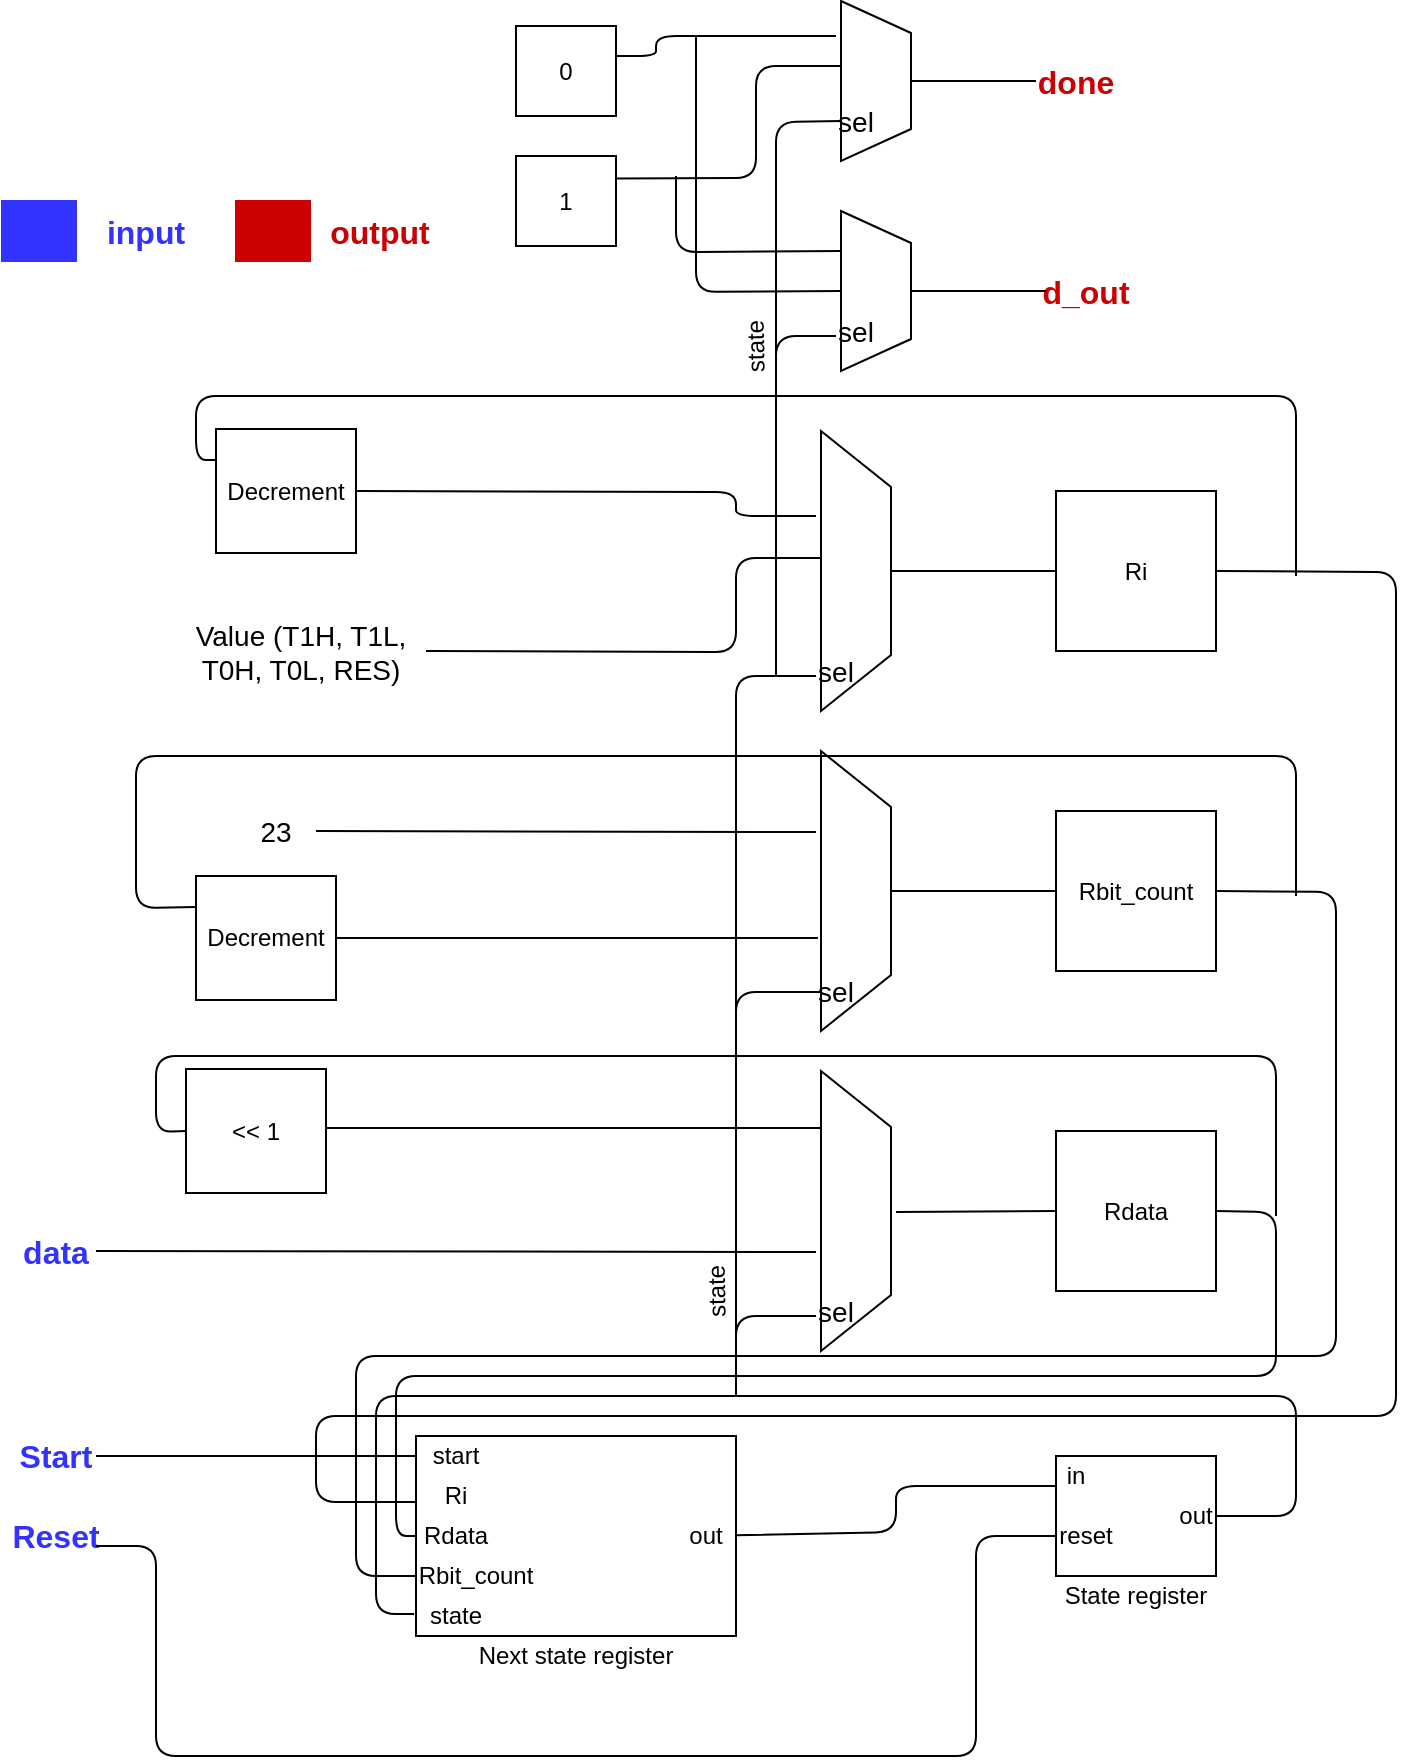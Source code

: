 <mxfile version="12.3.2" type="device" pages="1"><diagram id="Ftmi7BkvQv1vCo7eZjnh" name="Page-1"><mxGraphModel dx="1086" dy="806" grid="1" gridSize="10" guides="1" tooltips="1" connect="1" arrows="1" fold="1" page="1" pageScale="1" pageWidth="850" pageHeight="1100" math="0" shadow="0"><root><mxCell id="0"/><mxCell id="1" parent="0"/><mxCell id="9FeoC755FoUTf2JG3c3M-1" value="Rbit_count" style="rounded=0;whiteSpace=wrap;html=1;" parent="1" vertex="1"><mxGeometry x="560" y="467.5" width="80" height="80" as="geometry"/></mxCell><mxCell id="9FeoC755FoUTf2JG3c3M-2" value="Rdata" style="rounded=0;whiteSpace=wrap;html=1;" parent="1" vertex="1"><mxGeometry x="560" y="627.5" width="80" height="80" as="geometry"/></mxCell><mxCell id="9FeoC755FoUTf2JG3c3M-3" value="Ri" style="rounded=0;whiteSpace=wrap;html=1;" parent="1" vertex="1"><mxGeometry x="560" y="307.5" width="80" height="80" as="geometry"/></mxCell><mxCell id="9FeoC755FoUTf2JG3c3M-4" value="" style="rounded=0;whiteSpace=wrap;html=1;" parent="1" vertex="1"><mxGeometry x="240" y="780" width="160" height="100" as="geometry"/></mxCell><mxCell id="9FeoC755FoUTf2JG3c3M-5" value="Next state register" style="text;html=1;strokeColor=none;fillColor=none;align=center;verticalAlign=middle;whiteSpace=wrap;rounded=0;" parent="1" vertex="1"><mxGeometry x="270" y="880" width="100" height="20" as="geometry"/></mxCell><mxCell id="9FeoC755FoUTf2JG3c3M-6" value="" style="rounded=0;whiteSpace=wrap;html=1;" parent="1" vertex="1"><mxGeometry x="560" y="790" width="80" height="60" as="geometry"/></mxCell><mxCell id="9FeoC755FoUTf2JG3c3M-7" value="State register" style="text;html=1;strokeColor=none;fillColor=none;align=center;verticalAlign=middle;whiteSpace=wrap;rounded=0;" parent="1" vertex="1"><mxGeometry x="550" y="850" width="100" height="20" as="geometry"/></mxCell><mxCell id="9FeoC755FoUTf2JG3c3M-8" value="&lt;font style=&quot;font-size: 16px&quot; color=&quot;#3333ff&quot;&gt;&lt;b&gt;Start&lt;/b&gt;&lt;/font&gt;" style="text;html=1;strokeColor=none;fillColor=none;align=center;verticalAlign=middle;whiteSpace=wrap;rounded=0;" parent="1" vertex="1"><mxGeometry x="40" y="780" width="40" height="20" as="geometry"/></mxCell><mxCell id="9FeoC755FoUTf2JG3c3M-9" value="&lt;font style=&quot;font-size: 16px&quot; color=&quot;#3333ff&quot;&gt;&lt;b&gt;Reset&lt;/b&gt;&lt;/font&gt;" style="text;html=1;strokeColor=none;fillColor=none;align=center;verticalAlign=middle;whiteSpace=wrap;rounded=0;" parent="1" vertex="1"><mxGeometry x="40" y="820" width="40" height="20" as="geometry"/></mxCell><mxCell id="9FeoC755FoUTf2JG3c3M-11" value="" style="shape=trapezoid;perimeter=trapezoidPerimeter;whiteSpace=wrap;html=1;rotation=90;" parent="1" vertex="1"><mxGeometry x="390" y="330" width="140" height="35" as="geometry"/></mxCell><mxCell id="9FeoC755FoUTf2JG3c3M-13" value="" style="shape=trapezoid;perimeter=trapezoidPerimeter;whiteSpace=wrap;html=1;rotation=90;" parent="1" vertex="1"><mxGeometry x="390" y="490" width="140" height="35" as="geometry"/></mxCell><mxCell id="9FeoC755FoUTf2JG3c3M-14" value="" style="shape=trapezoid;perimeter=trapezoidPerimeter;whiteSpace=wrap;html=1;rotation=90;" parent="1" vertex="1"><mxGeometry x="390" y="650" width="140" height="35" as="geometry"/></mxCell><mxCell id="9FeoC755FoUTf2JG3c3M-15" value="&amp;lt;&amp;lt; 1" style="rounded=0;whiteSpace=wrap;html=1;" parent="1" vertex="1"><mxGeometry x="125" y="596.5" width="70" height="62" as="geometry"/></mxCell><mxCell id="9FeoC755FoUTf2JG3c3M-16" value="Decrement" style="rounded=0;whiteSpace=wrap;html=1;" parent="1" vertex="1"><mxGeometry x="140" y="276.5" width="70" height="62" as="geometry"/></mxCell><mxCell id="9FeoC755FoUTf2JG3c3M-18" value="Value (T1H, T1L, T0H, T0L, RES)" style="text;html=1;strokeColor=none;fillColor=none;align=center;verticalAlign=middle;whiteSpace=wrap;rounded=0;fontSize=14;" parent="1" vertex="1"><mxGeometry x="120" y="361" width="125" height="53" as="geometry"/></mxCell><mxCell id="9FeoC755FoUTf2JG3c3M-19" value="start" style="text;html=1;strokeColor=none;fillColor=none;align=center;verticalAlign=middle;whiteSpace=wrap;rounded=0;" parent="1" vertex="1"><mxGeometry x="240" y="780" width="40" height="20" as="geometry"/></mxCell><mxCell id="9FeoC755FoUTf2JG3c3M-20" value="Ri" style="text;html=1;strokeColor=none;fillColor=none;align=center;verticalAlign=middle;whiteSpace=wrap;rounded=0;" parent="1" vertex="1"><mxGeometry x="250" y="800" width="20" height="20" as="geometry"/></mxCell><mxCell id="9FeoC755FoUTf2JG3c3M-22" value="Rdata" style="text;html=1;strokeColor=none;fillColor=none;align=center;verticalAlign=middle;whiteSpace=wrap;rounded=0;" parent="1" vertex="1"><mxGeometry x="245" y="820" width="30" height="20" as="geometry"/></mxCell><mxCell id="9FeoC755FoUTf2JG3c3M-23" value="Rbit_count" style="text;html=1;strokeColor=none;fillColor=none;align=center;verticalAlign=middle;whiteSpace=wrap;rounded=0;" parent="1" vertex="1"><mxGeometry x="240" y="840" width="60" height="20" as="geometry"/></mxCell><mxCell id="9FeoC755FoUTf2JG3c3M-24" value="out" style="text;html=1;strokeColor=none;fillColor=none;align=center;verticalAlign=middle;whiteSpace=wrap;rounded=0;" parent="1" vertex="1"><mxGeometry x="370" y="820" width="30" height="20" as="geometry"/></mxCell><mxCell id="9FeoC755FoUTf2JG3c3M-25" value="" style="endArrow=none;html=1;entryX=0;entryY=0.25;entryDx=0;entryDy=0;" parent="1" source="9FeoC755FoUTf2JG3c3M-24" target="9FeoC755FoUTf2JG3c3M-6" edge="1"><mxGeometry width="50" height="50" relative="1" as="geometry"><mxPoint x="500" y="940" as="sourcePoint"/><mxPoint x="550" y="890" as="targetPoint"/><Array as="points"><mxPoint x="480" y="828"/><mxPoint x="480" y="805"/></Array></mxGeometry></mxCell><mxCell id="9FeoC755FoUTf2JG3c3M-26" value="in" style="text;html=1;strokeColor=none;fillColor=none;align=center;verticalAlign=middle;whiteSpace=wrap;rounded=0;" parent="1" vertex="1"><mxGeometry x="560" y="790" width="20" height="20" as="geometry"/></mxCell><mxCell id="9FeoC755FoUTf2JG3c3M-28" value="" style="endArrow=none;html=1;exitX=1;exitY=0.75;exitDx=0;exitDy=0;entryX=0;entryY=0.5;entryDx=0;entryDy=0;" parent="1" source="9FeoC755FoUTf2JG3c3M-9" target="9FeoC755FoUTf2JG3c3M-29" edge="1"><mxGeometry width="50" height="50" relative="1" as="geometry"><mxPoint x="200" y="1000" as="sourcePoint"/><mxPoint x="250" y="950" as="targetPoint"/><Array as="points"><mxPoint x="110" y="835"/><mxPoint x="110" y="940"/><mxPoint x="520" y="940"/><mxPoint x="520" y="830"/></Array></mxGeometry></mxCell><mxCell id="9FeoC755FoUTf2JG3c3M-29" value="reset" style="text;html=1;strokeColor=none;fillColor=none;align=center;verticalAlign=middle;whiteSpace=wrap;rounded=0;" parent="1" vertex="1"><mxGeometry x="560" y="820" width="30" height="20" as="geometry"/></mxCell><mxCell id="9FeoC755FoUTf2JG3c3M-30" value="state" style="text;html=1;strokeColor=none;fillColor=none;align=center;verticalAlign=middle;whiteSpace=wrap;rounded=0;" parent="1" vertex="1"><mxGeometry x="245" y="860" width="30" height="20" as="geometry"/></mxCell><mxCell id="9FeoC755FoUTf2JG3c3M-31" value="" style="endArrow=none;html=1;exitX=1;exitY=0.5;exitDx=0;exitDy=0;entryX=-0.006;entryY=0.89;entryDx=0;entryDy=0;entryPerimeter=0;" parent="1" source="9FeoC755FoUTf2JG3c3M-32" target="9FeoC755FoUTf2JG3c3M-4" edge="1"><mxGeometry width="50" height="50" relative="1" as="geometry"><mxPoint x="680" y="890" as="sourcePoint"/><mxPoint x="740" y="910" as="targetPoint"/><Array as="points"><mxPoint x="680" y="820"/><mxPoint x="680" y="760"/><mxPoint x="220" y="760"/><mxPoint x="220" y="869"/></Array></mxGeometry></mxCell><mxCell id="9FeoC755FoUTf2JG3c3M-32" value="out" style="text;html=1;strokeColor=none;fillColor=none;align=center;verticalAlign=middle;whiteSpace=wrap;rounded=0;" parent="1" vertex="1"><mxGeometry x="620" y="810" width="20" height="20" as="geometry"/></mxCell><mxCell id="9FeoC755FoUTf2JG3c3M-33" value="" style="endArrow=none;html=1;" parent="1" edge="1"><mxGeometry width="50" height="50" relative="1" as="geometry"><mxPoint x="400" y="760" as="sourcePoint"/><mxPoint x="440" y="720" as="targetPoint"/><Array as="points"><mxPoint x="400" y="720"/></Array></mxGeometry></mxCell><mxCell id="9FeoC755FoUTf2JG3c3M-34" value="" style="endArrow=none;html=1;entryX=0.861;entryY=1.014;entryDx=0;entryDy=0;entryPerimeter=0;" parent="1" target="9FeoC755FoUTf2JG3c3M-13" edge="1"><mxGeometry width="50" height="50" relative="1" as="geometry"><mxPoint x="400" y="730" as="sourcePoint"/><mxPoint x="800" y="670" as="targetPoint"/><Array as="points"><mxPoint x="400" y="558"/></Array></mxGeometry></mxCell><mxCell id="9FeoC755FoUTf2JG3c3M-35" value="" style="endArrow=none;html=1;exitX=0.875;exitY=1.071;exitDx=0;exitDy=0;exitPerimeter=0;" parent="1" source="9FeoC755FoUTf2JG3c3M-11" edge="1"><mxGeometry width="50" height="50" relative="1" as="geometry"><mxPoint x="280" y="700" as="sourcePoint"/><mxPoint x="400" y="570" as="targetPoint"/><Array as="points"><mxPoint x="400" y="400"/></Array></mxGeometry></mxCell><mxCell id="9FeoC755FoUTf2JG3c3M-36" value="" style="endArrow=none;html=1;exitX=1;exitY=0.5;exitDx=0;exitDy=0;entryX=0;entryY=0.5;entryDx=0;entryDy=0;" parent="1" source="9FeoC755FoUTf2JG3c3M-2" target="9FeoC755FoUTf2JG3c3M-4" edge="1"><mxGeometry width="50" height="50" relative="1" as="geometry"><mxPoint x="760" y="750" as="sourcePoint"/><mxPoint x="810" y="700" as="targetPoint"/><Array as="points"><mxPoint x="670" y="668"/><mxPoint x="670" y="750"/><mxPoint x="230" y="750"/><mxPoint x="230" y="830"/></Array></mxGeometry></mxCell><mxCell id="9FeoC755FoUTf2JG3c3M-37" value="" style="endArrow=none;html=1;exitX=1;exitY=0.5;exitDx=0;exitDy=0;entryX=0;entryY=0.5;entryDx=0;entryDy=0;" parent="1" source="9FeoC755FoUTf2JG3c3M-1" target="9FeoC755FoUTf2JG3c3M-23" edge="1"><mxGeometry width="50" height="50" relative="1" as="geometry"><mxPoint x="720" y="600" as="sourcePoint"/><mxPoint x="770" y="550" as="targetPoint"/><Array as="points"><mxPoint x="700" y="508"/><mxPoint x="700" y="740"/><mxPoint x="210" y="740"/><mxPoint x="210" y="850"/><mxPoint x="230" y="850"/></Array></mxGeometry></mxCell><mxCell id="9FeoC755FoUTf2JG3c3M-38" value="" style="endArrow=none;html=1;exitX=1;exitY=0.5;exitDx=0;exitDy=0;entryX=0;entryY=0.33;entryDx=0;entryDy=0;entryPerimeter=0;" parent="1" source="9FeoC755FoUTf2JG3c3M-3" target="9FeoC755FoUTf2JG3c3M-4" edge="1"><mxGeometry width="50" height="50" relative="1" as="geometry"><mxPoint x="310" y="680" as="sourcePoint"/><mxPoint x="360" y="630" as="targetPoint"/><Array as="points"><mxPoint x="730" y="348"/><mxPoint x="730" y="770"/><mxPoint x="190" y="770"/><mxPoint x="190" y="813"/></Array></mxGeometry></mxCell><mxCell id="9FeoC755FoUTf2JG3c3M-40" value="" style="endArrow=none;html=1;entryX=0.204;entryY=0.986;entryDx=0;entryDy=0;entryPerimeter=0;" parent="1" target="9FeoC755FoUTf2JG3c3M-14" edge="1"><mxGeometry width="50" height="50" relative="1" as="geometry"><mxPoint x="195" y="626" as="sourcePoint"/><mxPoint x="260" y="510" as="targetPoint"/><Array as="points"><mxPoint x="240" y="626"/></Array></mxGeometry></mxCell><mxCell id="9FeoC755FoUTf2JG3c3M-41" value="" style="endArrow=none;html=1;exitX=0;exitY=0.5;exitDx=0;exitDy=0;" parent="1" source="9FeoC755FoUTf2JG3c3M-2" edge="1"><mxGeometry width="50" height="50" relative="1" as="geometry"><mxPoint x="150" y="730" as="sourcePoint"/><mxPoint x="480" y="668" as="targetPoint"/></mxGeometry></mxCell><mxCell id="9FeoC755FoUTf2JG3c3M-42" value="" style="endArrow=none;html=1;exitX=0;exitY=0.5;exitDx=0;exitDy=0;entryX=0.5;entryY=0;entryDx=0;entryDy=0;" parent="1" source="9FeoC755FoUTf2JG3c3M-1" target="9FeoC755FoUTf2JG3c3M-13" edge="1"><mxGeometry width="50" height="50" relative="1" as="geometry"><mxPoint x="230" y="720" as="sourcePoint"/><mxPoint x="280" y="670" as="targetPoint"/></mxGeometry></mxCell><mxCell id="9FeoC755FoUTf2JG3c3M-43" value="" style="endArrow=none;html=1;exitX=0;exitY=0.5;exitDx=0;exitDy=0;entryX=0.5;entryY=0;entryDx=0;entryDy=0;" parent="1" source="9FeoC755FoUTf2JG3c3M-3" target="9FeoC755FoUTf2JG3c3M-11" edge="1"><mxGeometry width="50" height="50" relative="1" as="geometry"><mxPoint x="330" y="350" as="sourcePoint"/><mxPoint x="380" y="300" as="targetPoint"/></mxGeometry></mxCell><mxCell id="9FeoC755FoUTf2JG3c3M-44" value="" style="endArrow=none;html=1;exitX=0;exitY=0.5;exitDx=0;exitDy=0;entryX=1;entryY=0.5;entryDx=0;entryDy=0;" parent="1" source="9FeoC755FoUTf2JG3c3M-19" target="9FeoC755FoUTf2JG3c3M-8" edge="1"><mxGeometry width="50" height="50" relative="1" as="geometry"><mxPoint x="120" y="830" as="sourcePoint"/><mxPoint x="170" y="780" as="targetPoint"/></mxGeometry></mxCell><mxCell id="9FeoC755FoUTf2JG3c3M-45" value="state" style="text;html=1;strokeColor=none;fillColor=none;align=center;verticalAlign=middle;whiteSpace=wrap;rounded=0;rotation=-91;" parent="1" vertex="1"><mxGeometry x="370" y="697.5" width="40" height="20" as="geometry"/></mxCell><mxCell id="9FeoC755FoUTf2JG3c3M-46" value="&lt;font style=&quot;font-size: 16px&quot; color=&quot;#3333ff&quot;&gt;&lt;b&gt;data&lt;/b&gt;&lt;/font&gt;" style="text;html=1;strokeColor=none;fillColor=none;align=center;verticalAlign=middle;whiteSpace=wrap;rounded=0;" parent="1" vertex="1"><mxGeometry x="40" y="677.5" width="40" height="20" as="geometry"/></mxCell><mxCell id="9FeoC755FoUTf2JG3c3M-47" value="&lt;font style=&quot;font-size: 16px&quot; color=&quot;#cc0000&quot;&gt;&lt;b&gt;done&lt;/b&gt;&lt;/font&gt;" style="text;html=1;strokeColor=none;fillColor=none;align=center;verticalAlign=middle;whiteSpace=wrap;rounded=0;" parent="1" vertex="1"><mxGeometry x="550" y="92.5" width="40" height="20" as="geometry"/></mxCell><mxCell id="9FeoC755FoUTf2JG3c3M-48" value="&lt;font style=&quot;font-size: 16px&quot; color=&quot;#cc0000&quot;&gt;&lt;b&gt;d_out&lt;/b&gt;&lt;/font&gt;" style="text;html=1;strokeColor=none;fillColor=none;align=center;verticalAlign=middle;whiteSpace=wrap;rounded=0;" parent="1" vertex="1"><mxGeometry x="555" y="197.5" width="40" height="20" as="geometry"/></mxCell><mxCell id="9FeoC755FoUTf2JG3c3M-49" value="" style="endArrow=none;html=1;fontSize=14;exitX=1;exitY=0.5;exitDx=0;exitDy=0;" parent="1" source="9FeoC755FoUTf2JG3c3M-16" edge="1"><mxGeometry width="50" height="50" relative="1" as="geometry"><mxPoint x="270" y="280" as="sourcePoint"/><mxPoint x="440" y="320" as="targetPoint"/><Array as="points"><mxPoint x="400" y="308"/><mxPoint x="400" y="320"/></Array></mxGeometry></mxCell><mxCell id="9FeoC755FoUTf2JG3c3M-50" value="" style="endArrow=none;html=1;fontSize=14;exitX=1;exitY=0.5;exitDx=0;exitDy=0;entryX=0.454;entryY=0.986;entryDx=0;entryDy=0;entryPerimeter=0;" parent="1" source="9FeoC755FoUTf2JG3c3M-18" target="9FeoC755FoUTf2JG3c3M-11" edge="1"><mxGeometry width="50" height="50" relative="1" as="geometry"><mxPoint x="300" y="490" as="sourcePoint"/><mxPoint x="350" y="440" as="targetPoint"/><Array as="points"><mxPoint x="400" y="388"/><mxPoint x="400" y="341"/></Array></mxGeometry></mxCell><mxCell id="9FeoC755FoUTf2JG3c3M-51" value="23" style="text;html=1;strokeColor=none;fillColor=none;align=center;verticalAlign=middle;whiteSpace=wrap;rounded=0;fontSize=14;" parent="1" vertex="1"><mxGeometry x="150" y="467.5" width="40" height="20" as="geometry"/></mxCell><mxCell id="9FeoC755FoUTf2JG3c3M-52" value="" style="endArrow=none;html=1;fontSize=14;exitX=1;exitY=0.5;exitDx=0;exitDy=0;" parent="1" source="9FeoC755FoUTf2JG3c3M-51" edge="1"><mxGeometry width="50" height="50" relative="1" as="geometry"><mxPoint x="220" y="560" as="sourcePoint"/><mxPoint x="440" y="478" as="targetPoint"/></mxGeometry></mxCell><mxCell id="9FeoC755FoUTf2JG3c3M-54" value="Decrement" style="rounded=0;whiteSpace=wrap;html=1;" parent="1" vertex="1"><mxGeometry x="130" y="500" width="70" height="62" as="geometry"/></mxCell><mxCell id="9FeoC755FoUTf2JG3c3M-55" value="" style="endArrow=none;html=1;fontSize=14;entryX=0;entryY=0.25;entryDx=0;entryDy=0;" parent="1" target="9FeoC755FoUTf2JG3c3M-16" edge="1"><mxGeometry width="50" height="50" relative="1" as="geometry"><mxPoint x="680" y="350" as="sourcePoint"/><mxPoint x="100" y="490" as="targetPoint"/><Array as="points"><mxPoint x="680" y="260"/><mxPoint x="130" y="260"/><mxPoint x="130" y="292"/></Array></mxGeometry></mxCell><mxCell id="9FeoC755FoUTf2JG3c3M-56" value="" style="endArrow=none;html=1;fontSize=14;entryX=0;entryY=0.5;entryDx=0;entryDy=0;" parent="1" target="9FeoC755FoUTf2JG3c3M-15" edge="1"><mxGeometry width="50" height="50" relative="1" as="geometry"><mxPoint x="670" y="670" as="sourcePoint"/><mxPoint x="100" y="630" as="targetPoint"/><Array as="points"><mxPoint x="670" y="590"/><mxPoint x="110" y="590"/><mxPoint x="110" y="628"/></Array></mxGeometry></mxCell><mxCell id="9FeoC755FoUTf2JG3c3M-57" value="" style="endArrow=none;html=1;fontSize=14;entryX=0;entryY=0.25;entryDx=0;entryDy=0;" parent="1" target="9FeoC755FoUTf2JG3c3M-54" edge="1"><mxGeometry width="50" height="50" relative="1" as="geometry"><mxPoint x="680" y="510" as="sourcePoint"/><mxPoint x="100" y="480" as="targetPoint"/><Array as="points"><mxPoint x="680" y="440"/><mxPoint x="100" y="440"/><mxPoint x="100" y="516"/></Array></mxGeometry></mxCell><mxCell id="9FeoC755FoUTf2JG3c3M-58" value="" style="endArrow=none;html=1;fontSize=14;exitX=1;exitY=0.5;exitDx=0;exitDy=0;entryX=0.668;entryY=1.043;entryDx=0;entryDy=0;entryPerimeter=0;" parent="1" source="9FeoC755FoUTf2JG3c3M-54" target="9FeoC755FoUTf2JG3c3M-13" edge="1"><mxGeometry width="50" height="50" relative="1" as="geometry"><mxPoint x="260" y="560" as="sourcePoint"/><mxPoint x="310" y="510" as="targetPoint"/></mxGeometry></mxCell><mxCell id="9FeoC755FoUTf2JG3c3M-59" value="" style="endArrow=none;html=1;fontSize=14;exitX=1;exitY=0.5;exitDx=0;exitDy=0;" parent="1" edge="1" source="9FeoC755FoUTf2JG3c3M-46"><mxGeometry width="50" height="50" relative="1" as="geometry"><mxPoint x="183" y="688" as="sourcePoint"/><mxPoint x="440" y="688" as="targetPoint"/></mxGeometry></mxCell><mxCell id="9FeoC755FoUTf2JG3c3M-60" value="" style="endArrow=none;html=1;fontSize=14;" parent="1" edge="1"><mxGeometry width="50" height="50" relative="1" as="geometry"><mxPoint x="420" y="400" as="sourcePoint"/><mxPoint x="450" y="230" as="targetPoint"/><Array as="points"><mxPoint x="420" y="230"/></Array></mxGeometry></mxCell><mxCell id="9FeoC755FoUTf2JG3c3M-61" value="" style="shape=trapezoid;perimeter=trapezoidPerimeter;whiteSpace=wrap;html=1;rotation=90;" parent="1" vertex="1"><mxGeometry x="430" y="85" width="80" height="35" as="geometry"/></mxCell><mxCell id="9FeoC755FoUTf2JG3c3M-62" value="" style="shape=trapezoid;perimeter=trapezoidPerimeter;whiteSpace=wrap;html=1;rotation=90;" parent="1" vertex="1"><mxGeometry x="430" y="190" width="80" height="35" as="geometry"/></mxCell><mxCell id="9FeoC755FoUTf2JG3c3M-64" value="0" style="rounded=0;whiteSpace=wrap;html=1;" parent="1" vertex="1"><mxGeometry x="290" y="75" width="50" height="45" as="geometry"/></mxCell><mxCell id="9FeoC755FoUTf2JG3c3M-65" value="1" style="rounded=0;whiteSpace=wrap;html=1;" parent="1" vertex="1"><mxGeometry x="290" y="140" width="50" height="45" as="geometry"/></mxCell><mxCell id="9FeoC755FoUTf2JG3c3M-66" value="" style="endArrow=none;html=1;fontSize=14;entryX=0.75;entryY=1;entryDx=0;entryDy=0;" parent="1" target="9FeoC755FoUTf2JG3c3M-61" edge="1"><mxGeometry width="50" height="50" relative="1" as="geometry"><mxPoint x="420" y="240" as="sourcePoint"/><mxPoint x="220" y="160" as="targetPoint"/><Array as="points"><mxPoint x="420" y="123"/></Array></mxGeometry></mxCell><mxCell id="9FeoC755FoUTf2JG3c3M-67" value="" style="endArrow=none;html=1;fontSize=14;" parent="1" edge="1"><mxGeometry width="50" height="50" relative="1" as="geometry"><mxPoint x="450" y="80" as="sourcePoint"/><mxPoint x="340" y="90" as="targetPoint"/><Array as="points"><mxPoint x="360" y="80"/><mxPoint x="360" y="90"/></Array></mxGeometry></mxCell><mxCell id="9FeoC755FoUTf2JG3c3M-68" value="" style="endArrow=none;html=1;fontSize=14;exitX=0.406;exitY=0.986;exitDx=0;exitDy=0;exitPerimeter=0;entryX=1;entryY=0.25;entryDx=0;entryDy=0;" parent="1" source="9FeoC755FoUTf2JG3c3M-61" target="9FeoC755FoUTf2JG3c3M-65" edge="1"><mxGeometry width="50" height="50" relative="1" as="geometry"><mxPoint x="170" y="200" as="sourcePoint"/><mxPoint x="220" y="150" as="targetPoint"/><Array as="points"><mxPoint x="410" y="95"/><mxPoint x="410" y="151"/></Array></mxGeometry></mxCell><mxCell id="9FeoC755FoUTf2JG3c3M-69" value="" style="endArrow=none;html=1;fontSize=14;exitX=0.25;exitY=1;exitDx=0;exitDy=0;" parent="1" source="9FeoC755FoUTf2JG3c3M-62" edge="1"><mxGeometry width="50" height="50" relative="1" as="geometry"><mxPoint x="300" y="270" as="sourcePoint"/><mxPoint x="370" y="150" as="targetPoint"/><Array as="points"><mxPoint x="370" y="188"/></Array></mxGeometry></mxCell><mxCell id="9FeoC755FoUTf2JG3c3M-70" value="" style="endArrow=none;html=1;fontSize=14;entryX=0.5;entryY=1;entryDx=0;entryDy=0;" parent="1" target="9FeoC755FoUTf2JG3c3M-62" edge="1"><mxGeometry width="50" height="50" relative="1" as="geometry"><mxPoint x="380" y="80" as="sourcePoint"/><mxPoint x="240" y="160" as="targetPoint"/><Array as="points"><mxPoint x="380" y="208"/></Array></mxGeometry></mxCell><mxCell id="9FeoC755FoUTf2JG3c3M-71" value="" style="endArrow=none;html=1;fontSize=14;exitX=0.5;exitY=0;exitDx=0;exitDy=0;entryX=0;entryY=0.5;entryDx=0;entryDy=0;" parent="1" source="9FeoC755FoUTf2JG3c3M-61" target="9FeoC755FoUTf2JG3c3M-47" edge="1"><mxGeometry width="50" height="50" relative="1" as="geometry"><mxPoint x="580" y="210" as="sourcePoint"/><mxPoint x="630" y="160" as="targetPoint"/></mxGeometry></mxCell><mxCell id="9FeoC755FoUTf2JG3c3M-72" value="" style="endArrow=none;html=1;fontSize=14;exitX=0.5;exitY=0;exitDx=0;exitDy=0;entryX=0;entryY=0.5;entryDx=0;entryDy=0;" parent="1" source="9FeoC755FoUTf2JG3c3M-62" target="9FeoC755FoUTf2JG3c3M-48" edge="1"><mxGeometry width="50" height="50" relative="1" as="geometry"><mxPoint x="150" y="200" as="sourcePoint"/><mxPoint x="550" y="208" as="targetPoint"/></mxGeometry></mxCell><mxCell id="9FeoC755FoUTf2JG3c3M-73" value="state" style="text;html=1;strokeColor=none;fillColor=none;align=center;verticalAlign=middle;whiteSpace=wrap;rounded=0;rotation=-91;" parent="1" vertex="1"><mxGeometry x="390" y="225" width="40" height="20" as="geometry"/></mxCell><mxCell id="9FeoC755FoUTf2JG3c3M-74" value="sel" style="text;html=1;strokeColor=none;fillColor=none;align=center;verticalAlign=middle;whiteSpace=wrap;rounded=0;fontSize=14;" parent="1" vertex="1"><mxGeometry x="440" y="547.5" width="20" height="20" as="geometry"/></mxCell><mxCell id="9FeoC755FoUTf2JG3c3M-75" value="sel" style="text;html=1;strokeColor=none;fillColor=none;align=center;verticalAlign=middle;whiteSpace=wrap;rounded=0;fontSize=14;" parent="1" vertex="1"><mxGeometry x="440" y="707.5" width="20" height="20" as="geometry"/></mxCell><mxCell id="9FeoC755FoUTf2JG3c3M-76" value="sel" style="text;html=1;strokeColor=none;fillColor=none;align=center;verticalAlign=middle;whiteSpace=wrap;rounded=0;fontSize=14;" parent="1" vertex="1"><mxGeometry x="440" y="387.5" width="20" height="20" as="geometry"/></mxCell><mxCell id="9FeoC755FoUTf2JG3c3M-77" value="sel" style="text;html=1;strokeColor=none;fillColor=none;align=center;verticalAlign=middle;whiteSpace=wrap;rounded=0;fontSize=14;" parent="1" vertex="1"><mxGeometry x="450" y="217.5" width="20" height="20" as="geometry"/></mxCell><mxCell id="9FeoC755FoUTf2JG3c3M-78" value="sel" style="text;html=1;strokeColor=none;fillColor=none;align=center;verticalAlign=middle;whiteSpace=wrap;rounded=0;fontSize=14;" parent="1" vertex="1"><mxGeometry x="450" y="112.5" width="20" height="20" as="geometry"/></mxCell><mxCell id="5hLXxWhfRDXzXqpeuUOM-1" value="" style="rounded=0;whiteSpace=wrap;html=1;fillColor=#3333FF;strokeColor=#3333FF;" vertex="1" parent="1"><mxGeometry x="33" y="162.5" width="37" height="30" as="geometry"/></mxCell><mxCell id="5hLXxWhfRDXzXqpeuUOM-2" value="&lt;span style=&quot;font-size: 16px&quot;&gt;&lt;font color=&quot;#3333ff&quot;&gt;&lt;b&gt;input&lt;/b&gt;&lt;/font&gt;&lt;/span&gt;" style="text;html=1;strokeColor=none;fillColor=none;align=center;verticalAlign=middle;whiteSpace=wrap;rounded=0;" vertex="1" parent="1"><mxGeometry x="80" y="167.5" width="50" height="20" as="geometry"/></mxCell><mxCell id="5hLXxWhfRDXzXqpeuUOM-3" value="" style="rounded=0;whiteSpace=wrap;html=1;fillColor=#CC0000;strokeColor=#CC0000;" vertex="1" parent="1"><mxGeometry x="150" y="162.5" width="37" height="30" as="geometry"/></mxCell><mxCell id="5hLXxWhfRDXzXqpeuUOM-4" value="&lt;span style=&quot;font-size: 16px&quot;&gt;&lt;b&gt;&lt;font color=&quot;#cc0000&quot;&gt;output&lt;/font&gt;&lt;/b&gt;&lt;/span&gt;" style="text;html=1;strokeColor=none;fillColor=none;align=center;verticalAlign=middle;whiteSpace=wrap;rounded=0;" vertex="1" parent="1"><mxGeometry x="197" y="167.5" width="50" height="20" as="geometry"/></mxCell></root></mxGraphModel></diagram></mxfile>